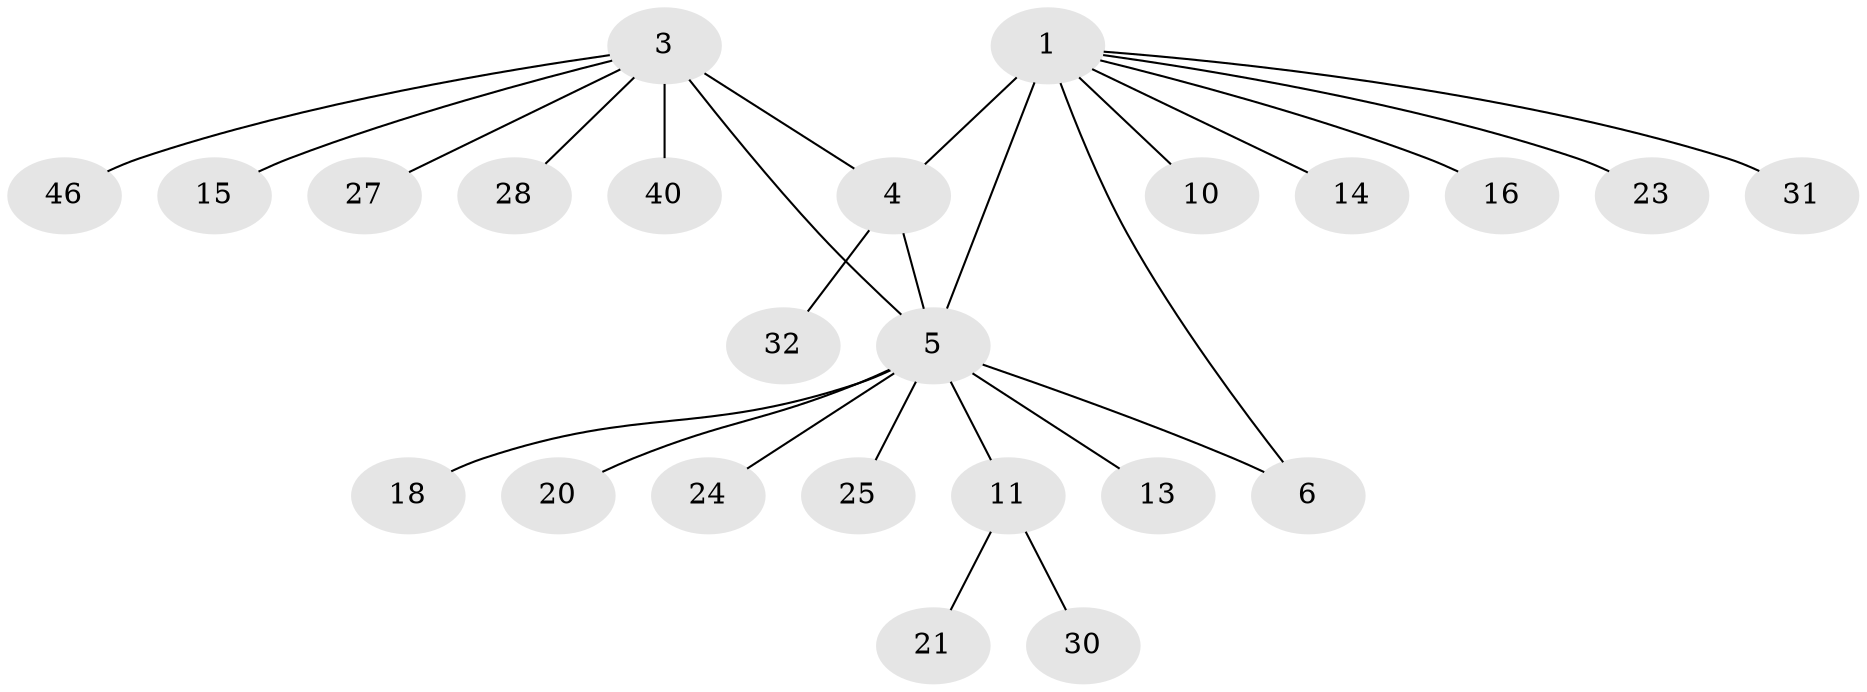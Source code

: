 // original degree distribution, {8: 0.02040816326530612, 9: 0.04081632653061224, 5: 0.04081632653061224, 11: 0.02040816326530612, 2: 0.16326530612244897, 4: 0.04081632653061224, 7: 0.02040816326530612, 1: 0.6122448979591837, 3: 0.04081632653061224}
// Generated by graph-tools (version 1.1) at 2025/15/03/09/25 04:15:56]
// undirected, 24 vertices, 26 edges
graph export_dot {
graph [start="1"]
  node [color=gray90,style=filled];
  1 [super="+12+9+2+43+36+44+19"];
  3;
  4;
  5 [super="+17+7+35+37"];
  6;
  10;
  11;
  13 [super="+33"];
  14;
  15;
  16 [super="+41"];
  18 [super="+45+48"];
  20;
  21;
  23;
  24 [super="+49"];
  25;
  27;
  28;
  30;
  31;
  32;
  40;
  46;
  1 -- 4 [weight=2];
  1 -- 5 [weight=4];
  1 -- 6;
  1 -- 10;
  1 -- 31;
  1 -- 16;
  1 -- 23;
  1 -- 14;
  3 -- 4;
  3 -- 5 [weight=3];
  3 -- 15;
  3 -- 27;
  3 -- 28;
  3 -- 40;
  3 -- 46;
  4 -- 32;
  4 -- 5;
  5 -- 6;
  5 -- 13;
  5 -- 20;
  5 -- 24;
  5 -- 25;
  5 -- 18;
  5 -- 11;
  11 -- 21;
  11 -- 30;
}
